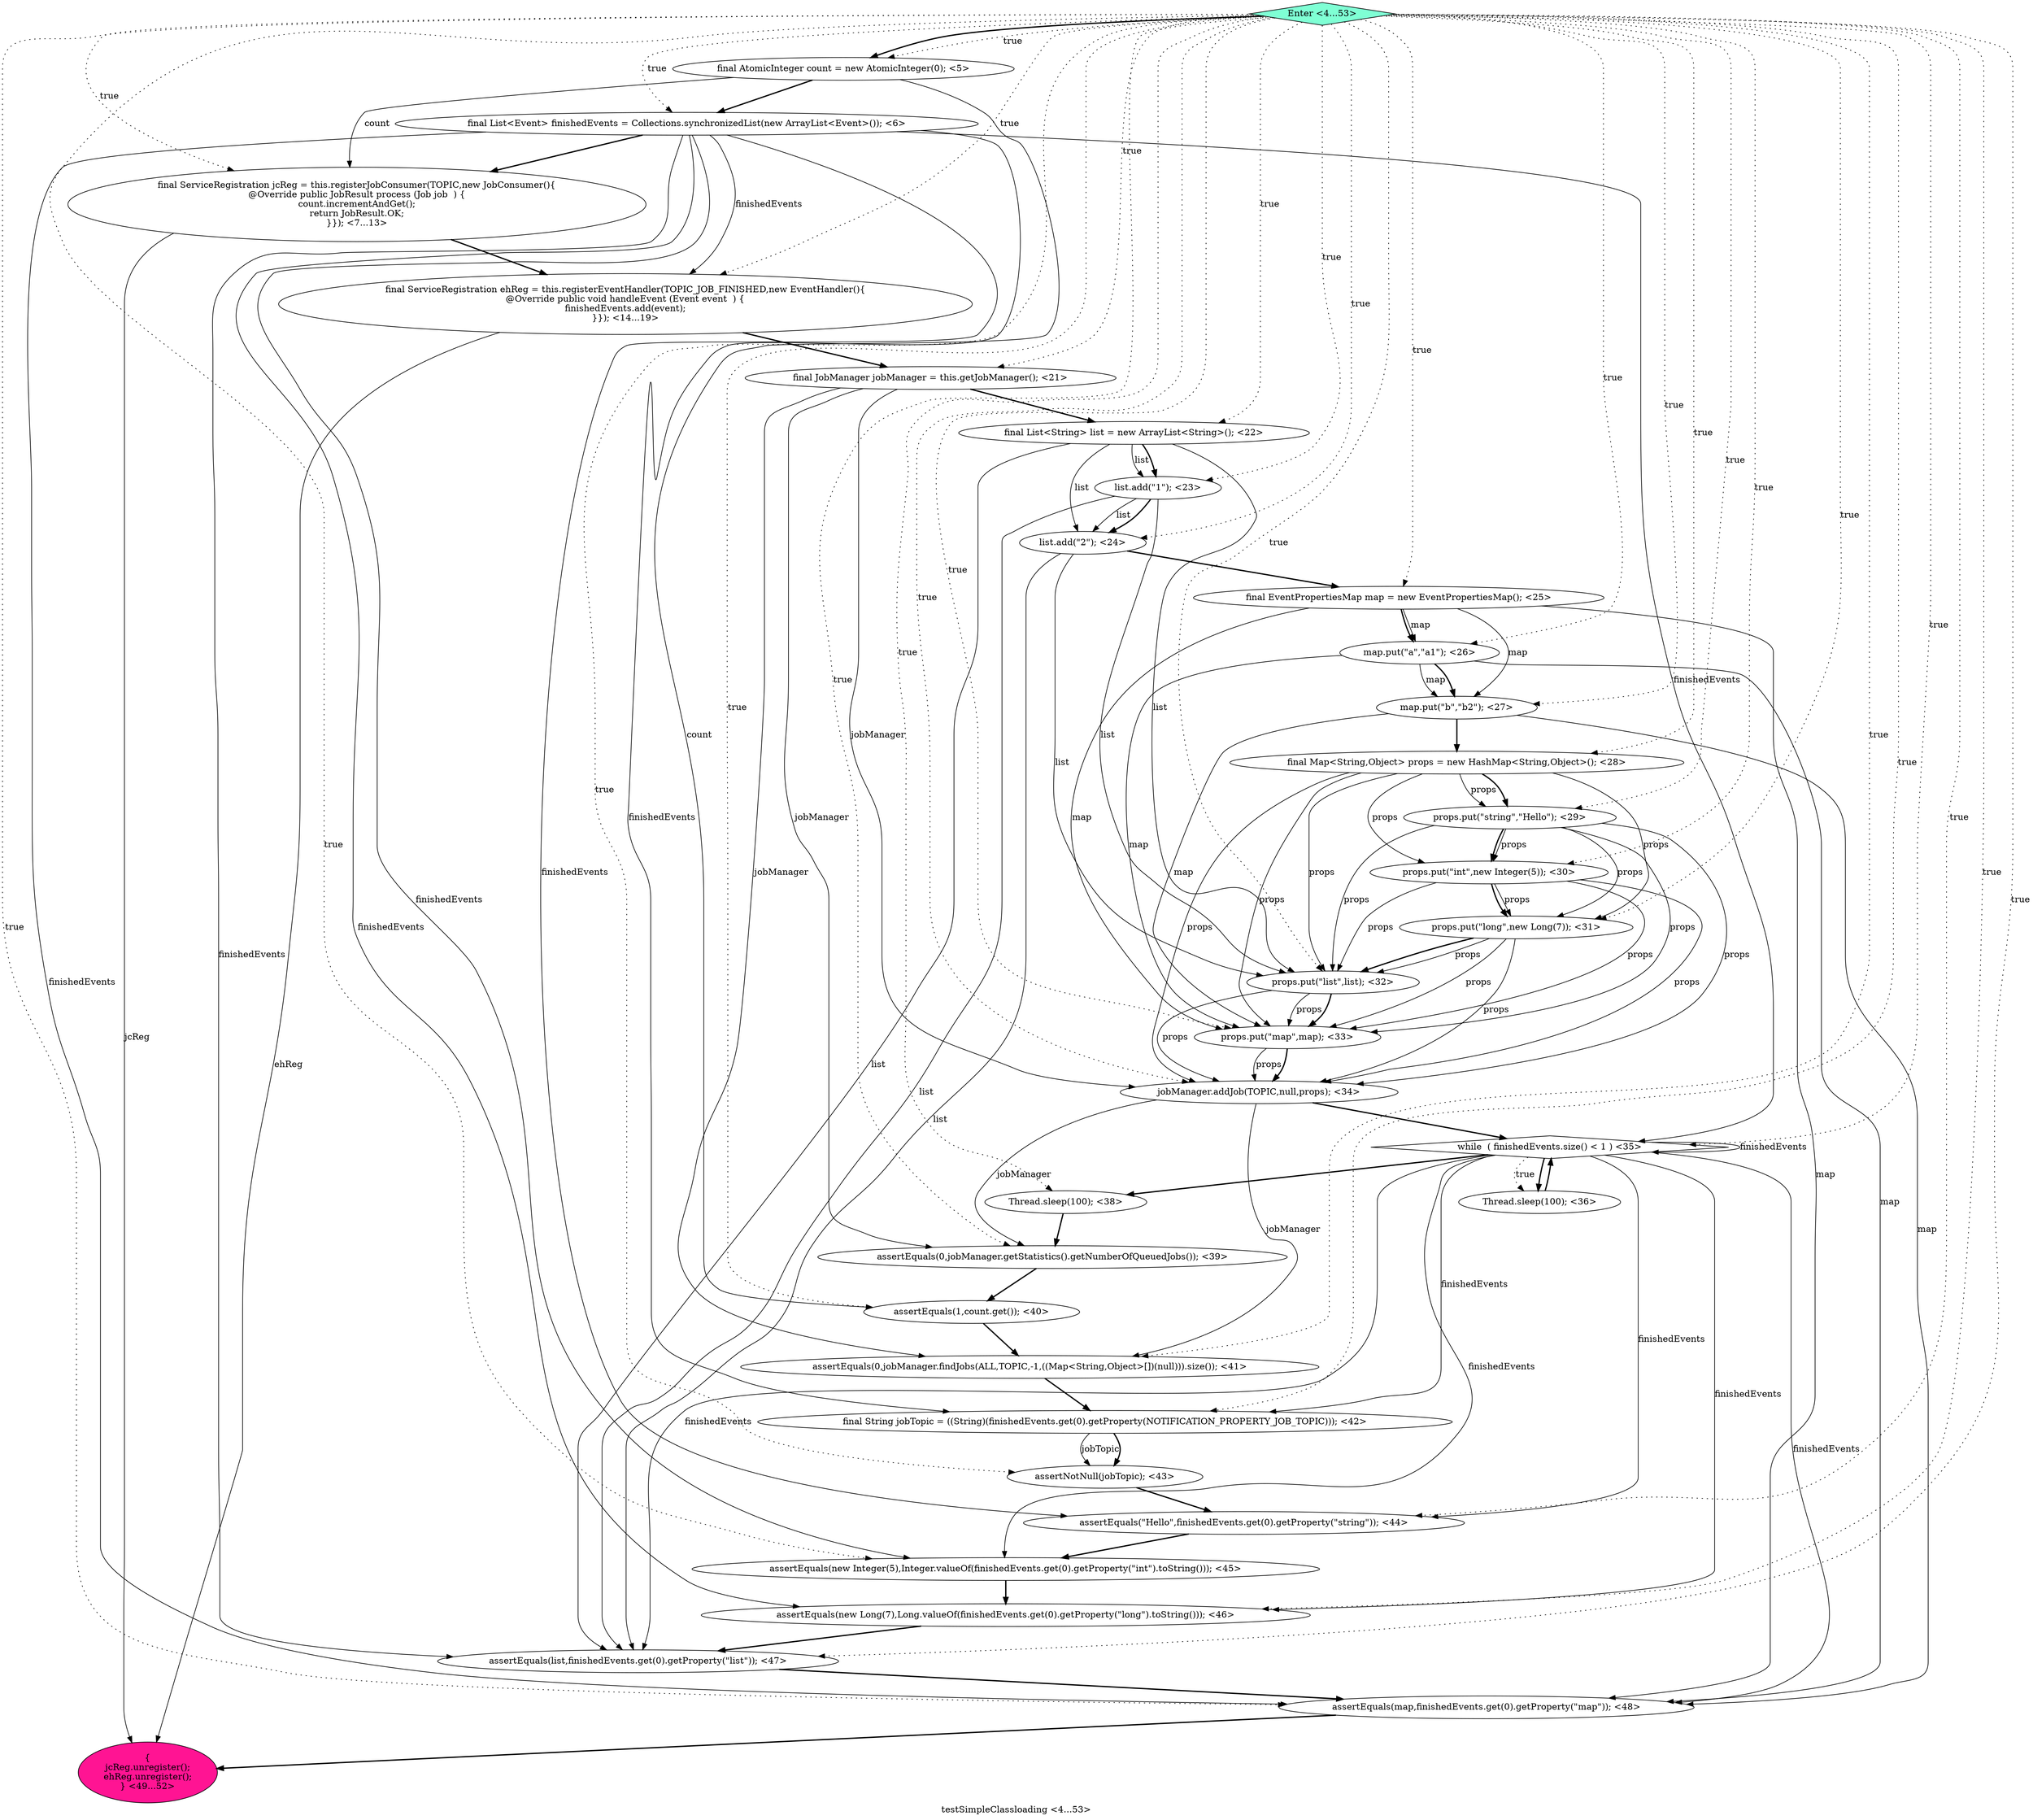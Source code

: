 digraph PDG {
label = "testSimpleClassloading <4...53>";
0.14 [style = filled, label = "props.put(\"long\",new Long(7)); <31>", fillcolor = white, shape = ellipse];
0.27 [style = filled, label = "assertEquals(new Integer(5),Integer.valueOf(finishedEvents.get(0).getProperty(\"int\").toString())); <45>", fillcolor = white, shape = ellipse];
0.18 [style = filled, label = "while  ( finishedEvents.size() < 1 ) <35>", fillcolor = white, shape = diamond];
0.26 [style = filled, label = "assertEquals(\"Hello\",finishedEvents.get(0).getProperty(\"string\")); <44>", fillcolor = white, shape = ellipse];
0.28 [style = filled, label = "assertEquals(new Long(7),Long.valueOf(finishedEvents.get(0).getProperty(\"long\").toString())); <46>", fillcolor = white, shape = ellipse];
0.4 [style = filled, label = "final JobManager jobManager = this.getJobManager(); <21>", fillcolor = white, shape = ellipse];
0.20 [style = filled, label = "Thread.sleep(100); <38>", fillcolor = white, shape = ellipse];
0.11 [style = filled, label = "final Map<String,Object> props = new HashMap<String,Object>(); <28>", fillcolor = white, shape = ellipse];
0.2 [style = filled, label = "final ServiceRegistration jcReg = this.registerJobConsumer(TOPIC,new JobConsumer(){
@Override public JobResult process (Job job  ) {
count.incrementAndGet();
return JobResult.OK;
}}); <7...13>", fillcolor = white, shape = ellipse];
0.25 [style = filled, label = "assertNotNull(jobTopic); <43>", fillcolor = white, shape = ellipse];
0.13 [style = filled, label = "props.put(\"int\",new Integer(5)); <30>", fillcolor = white, shape = ellipse];
0.30 [style = filled, label = "assertEquals(map,finishedEvents.get(0).getProperty(\"map\")); <48>", fillcolor = white, shape = ellipse];
0.21 [style = filled, label = "assertEquals(0,jobManager.getStatistics().getNumberOfQueuedJobs()); <39>", fillcolor = white, shape = ellipse];
0.19 [style = filled, label = "Thread.sleep(100); <36>", fillcolor = white, shape = ellipse];
0.17 [style = filled, label = "jobManager.addJob(TOPIC,null,props); <34>", fillcolor = white, shape = ellipse];
0.7 [style = filled, label = "list.add(\"2\"); <24>", fillcolor = white, shape = ellipse];
0.10 [style = filled, label = "map.put(\"b\",\"b2\"); <27>", fillcolor = white, shape = ellipse];
0.29 [style = filled, label = "assertEquals(list,finishedEvents.get(0).getProperty(\"list\")); <47>", fillcolor = white, shape = ellipse];
0.23 [style = filled, label = "assertEquals(0,jobManager.findJobs(ALL,TOPIC,-1,((Map<String,Object>[])(null))).size()); <41>", fillcolor = white, shape = ellipse];
0.15 [style = filled, label = "props.put(\"list\",list); <32>", fillcolor = white, shape = ellipse];
0.0 [style = filled, label = "final AtomicInteger count = new AtomicInteger(0); <5>", fillcolor = white, shape = ellipse];
0.22 [style = filled, label = "assertEquals(1,count.get()); <40>", fillcolor = white, shape = ellipse];
0.12 [style = filled, label = "props.put(\"string\",\"Hello\"); <29>", fillcolor = white, shape = ellipse];
0.31 [style = filled, label = "{
jcReg.unregister();
ehReg.unregister();
} <49...52>", fillcolor = deeppink, shape = ellipse];
0.9 [style = filled, label = "map.put(\"a\",\"a1\"); <26>", fillcolor = white, shape = ellipse];
0.32 [style = filled, label = "Enter <4...53>", fillcolor = aquamarine, shape = diamond];
0.5 [style = filled, label = "final List<String> list = new ArrayList<String>(); <22>", fillcolor = white, shape = ellipse];
0.8 [style = filled, label = "final EventPropertiesMap map = new EventPropertiesMap(); <25>", fillcolor = white, shape = ellipse];
0.24 [style = filled, label = "final String jobTopic = ((String)(finishedEvents.get(0).getProperty(NOTIFICATION_PROPERTY_JOB_TOPIC))); <42>", fillcolor = white, shape = ellipse];
0.6 [style = filled, label = "list.add(\"1\"); <23>", fillcolor = white, shape = ellipse];
0.1 [style = filled, label = "final List<Event> finishedEvents = Collections.synchronizedList(new ArrayList<Event>()); <6>", fillcolor = white, shape = ellipse];
0.3 [style = filled, label = "final ServiceRegistration ehReg = this.registerEventHandler(TOPIC_JOB_FINISHED,new EventHandler(){
@Override public void handleEvent (Event event  ) {
finishedEvents.add(event);
}}); <14...19>", fillcolor = white, shape = ellipse];
0.16 [style = filled, label = "props.put(\"map\",map); <33>", fillcolor = white, shape = ellipse];
0.0 -> 0.1 [style = bold, label=""];
0.0 -> 0.2 [style = solid, label="count"];
0.0 -> 0.22 [style = solid, label="count"];
0.1 -> 0.2 [style = bold, label=""];
0.1 -> 0.3 [style = solid, label="finishedEvents"];
0.1 -> 0.18 [style = solid, label="finishedEvents"];
0.1 -> 0.24 [style = solid, label="finishedEvents"];
0.1 -> 0.26 [style = solid, label="finishedEvents"];
0.1 -> 0.27 [style = solid, label="finishedEvents"];
0.1 -> 0.28 [style = solid, label="finishedEvents"];
0.1 -> 0.29 [style = solid, label="finishedEvents"];
0.1 -> 0.30 [style = solid, label="finishedEvents"];
0.2 -> 0.3 [style = bold, label=""];
0.2 -> 0.31 [style = solid, label="jcReg"];
0.3 -> 0.4 [style = bold, label=""];
0.3 -> 0.31 [style = solid, label="ehReg"];
0.4 -> 0.5 [style = bold, label=""];
0.4 -> 0.17 [style = solid, label="jobManager"];
0.4 -> 0.21 [style = solid, label="jobManager"];
0.4 -> 0.23 [style = solid, label="jobManager"];
0.5 -> 0.6 [style = solid, label="list"];
0.5 -> 0.6 [style = bold, label=""];
0.5 -> 0.7 [style = solid, label="list"];
0.5 -> 0.15 [style = solid, label="list"];
0.5 -> 0.29 [style = solid, label="list"];
0.6 -> 0.7 [style = solid, label="list"];
0.6 -> 0.7 [style = bold, label=""];
0.6 -> 0.15 [style = solid, label="list"];
0.6 -> 0.29 [style = solid, label="list"];
0.7 -> 0.8 [style = bold, label=""];
0.7 -> 0.15 [style = solid, label="list"];
0.7 -> 0.29 [style = solid, label="list"];
0.8 -> 0.9 [style = solid, label="map"];
0.8 -> 0.9 [style = bold, label=""];
0.8 -> 0.10 [style = solid, label="map"];
0.8 -> 0.16 [style = solid, label="map"];
0.8 -> 0.30 [style = solid, label="map"];
0.9 -> 0.10 [style = solid, label="map"];
0.9 -> 0.10 [style = bold, label=""];
0.9 -> 0.16 [style = solid, label="map"];
0.9 -> 0.30 [style = solid, label="map"];
0.10 -> 0.11 [style = bold, label=""];
0.10 -> 0.16 [style = solid, label="map"];
0.10 -> 0.30 [style = solid, label="map"];
0.11 -> 0.12 [style = solid, label="props"];
0.11 -> 0.12 [style = bold, label=""];
0.11 -> 0.13 [style = solid, label="props"];
0.11 -> 0.14 [style = solid, label="props"];
0.11 -> 0.15 [style = solid, label="props"];
0.11 -> 0.16 [style = solid, label="props"];
0.11 -> 0.17 [style = solid, label="props"];
0.12 -> 0.13 [style = solid, label="props"];
0.12 -> 0.13 [style = bold, label=""];
0.12 -> 0.14 [style = solid, label="props"];
0.12 -> 0.15 [style = solid, label="props"];
0.12 -> 0.16 [style = solid, label="props"];
0.12 -> 0.17 [style = solid, label="props"];
0.13 -> 0.14 [style = solid, label="props"];
0.13 -> 0.14 [style = bold, label=""];
0.13 -> 0.15 [style = solid, label="props"];
0.13 -> 0.16 [style = solid, label="props"];
0.13 -> 0.17 [style = solid, label="props"];
0.14 -> 0.15 [style = solid, label="props"];
0.14 -> 0.15 [style = bold, label=""];
0.14 -> 0.16 [style = solid, label="props"];
0.14 -> 0.17 [style = solid, label="props"];
0.15 -> 0.16 [style = solid, label="props"];
0.15 -> 0.16 [style = bold, label=""];
0.15 -> 0.17 [style = solid, label="props"];
0.16 -> 0.17 [style = solid, label="props"];
0.16 -> 0.17 [style = bold, label=""];
0.17 -> 0.18 [style = bold, label=""];
0.17 -> 0.21 [style = solid, label="jobManager"];
0.17 -> 0.23 [style = solid, label="jobManager"];
0.18 -> 0.18 [style = solid, label="finishedEvents"];
0.18 -> 0.19 [style = dotted, label="true"];
0.18 -> 0.19 [style = bold, label=""];
0.18 -> 0.20 [style = bold, label=""];
0.18 -> 0.24 [style = solid, label="finishedEvents"];
0.18 -> 0.26 [style = solid, label="finishedEvents"];
0.18 -> 0.27 [style = solid, label="finishedEvents"];
0.18 -> 0.28 [style = solid, label="finishedEvents"];
0.18 -> 0.29 [style = solid, label="finishedEvents"];
0.18 -> 0.30 [style = solid, label="finishedEvents"];
0.19 -> 0.18 [style = bold, label=""];
0.20 -> 0.21 [style = bold, label=""];
0.21 -> 0.22 [style = bold, label=""];
0.22 -> 0.23 [style = bold, label=""];
0.23 -> 0.24 [style = bold, label=""];
0.24 -> 0.25 [style = solid, label="jobTopic"];
0.24 -> 0.25 [style = bold, label=""];
0.25 -> 0.26 [style = bold, label=""];
0.26 -> 0.27 [style = bold, label=""];
0.27 -> 0.28 [style = bold, label=""];
0.28 -> 0.29 [style = bold, label=""];
0.29 -> 0.30 [style = bold, label=""];
0.30 -> 0.31 [style = bold, label=""];
0.32 -> 0.0 [style = dotted, label="true"];
0.32 -> 0.0 [style = bold, label=""];
0.32 -> 0.1 [style = dotted, label="true"];
0.32 -> 0.2 [style = dotted, label="true"];
0.32 -> 0.3 [style = dotted, label="true"];
0.32 -> 0.4 [style = dotted, label="true"];
0.32 -> 0.5 [style = dotted, label="true"];
0.32 -> 0.6 [style = dotted, label="true"];
0.32 -> 0.7 [style = dotted, label="true"];
0.32 -> 0.8 [style = dotted, label="true"];
0.32 -> 0.9 [style = dotted, label="true"];
0.32 -> 0.10 [style = dotted, label="true"];
0.32 -> 0.11 [style = dotted, label="true"];
0.32 -> 0.12 [style = dotted, label="true"];
0.32 -> 0.13 [style = dotted, label="true"];
0.32 -> 0.14 [style = dotted, label="true"];
0.32 -> 0.15 [style = dotted, label="true"];
0.32 -> 0.16 [style = dotted, label="true"];
0.32 -> 0.17 [style = dotted, label="true"];
0.32 -> 0.18 [style = dotted, label="true"];
0.32 -> 0.20 [style = dotted, label="true"];
0.32 -> 0.21 [style = dotted, label="true"];
0.32 -> 0.22 [style = dotted, label="true"];
0.32 -> 0.23 [style = dotted, label="true"];
0.32 -> 0.24 [style = dotted, label="true"];
0.32 -> 0.25 [style = dotted, label="true"];
0.32 -> 0.26 [style = dotted, label="true"];
0.32 -> 0.27 [style = dotted, label="true"];
0.32 -> 0.28 [style = dotted, label="true"];
0.32 -> 0.29 [style = dotted, label="true"];
0.32 -> 0.30 [style = dotted, label="true"];
}
